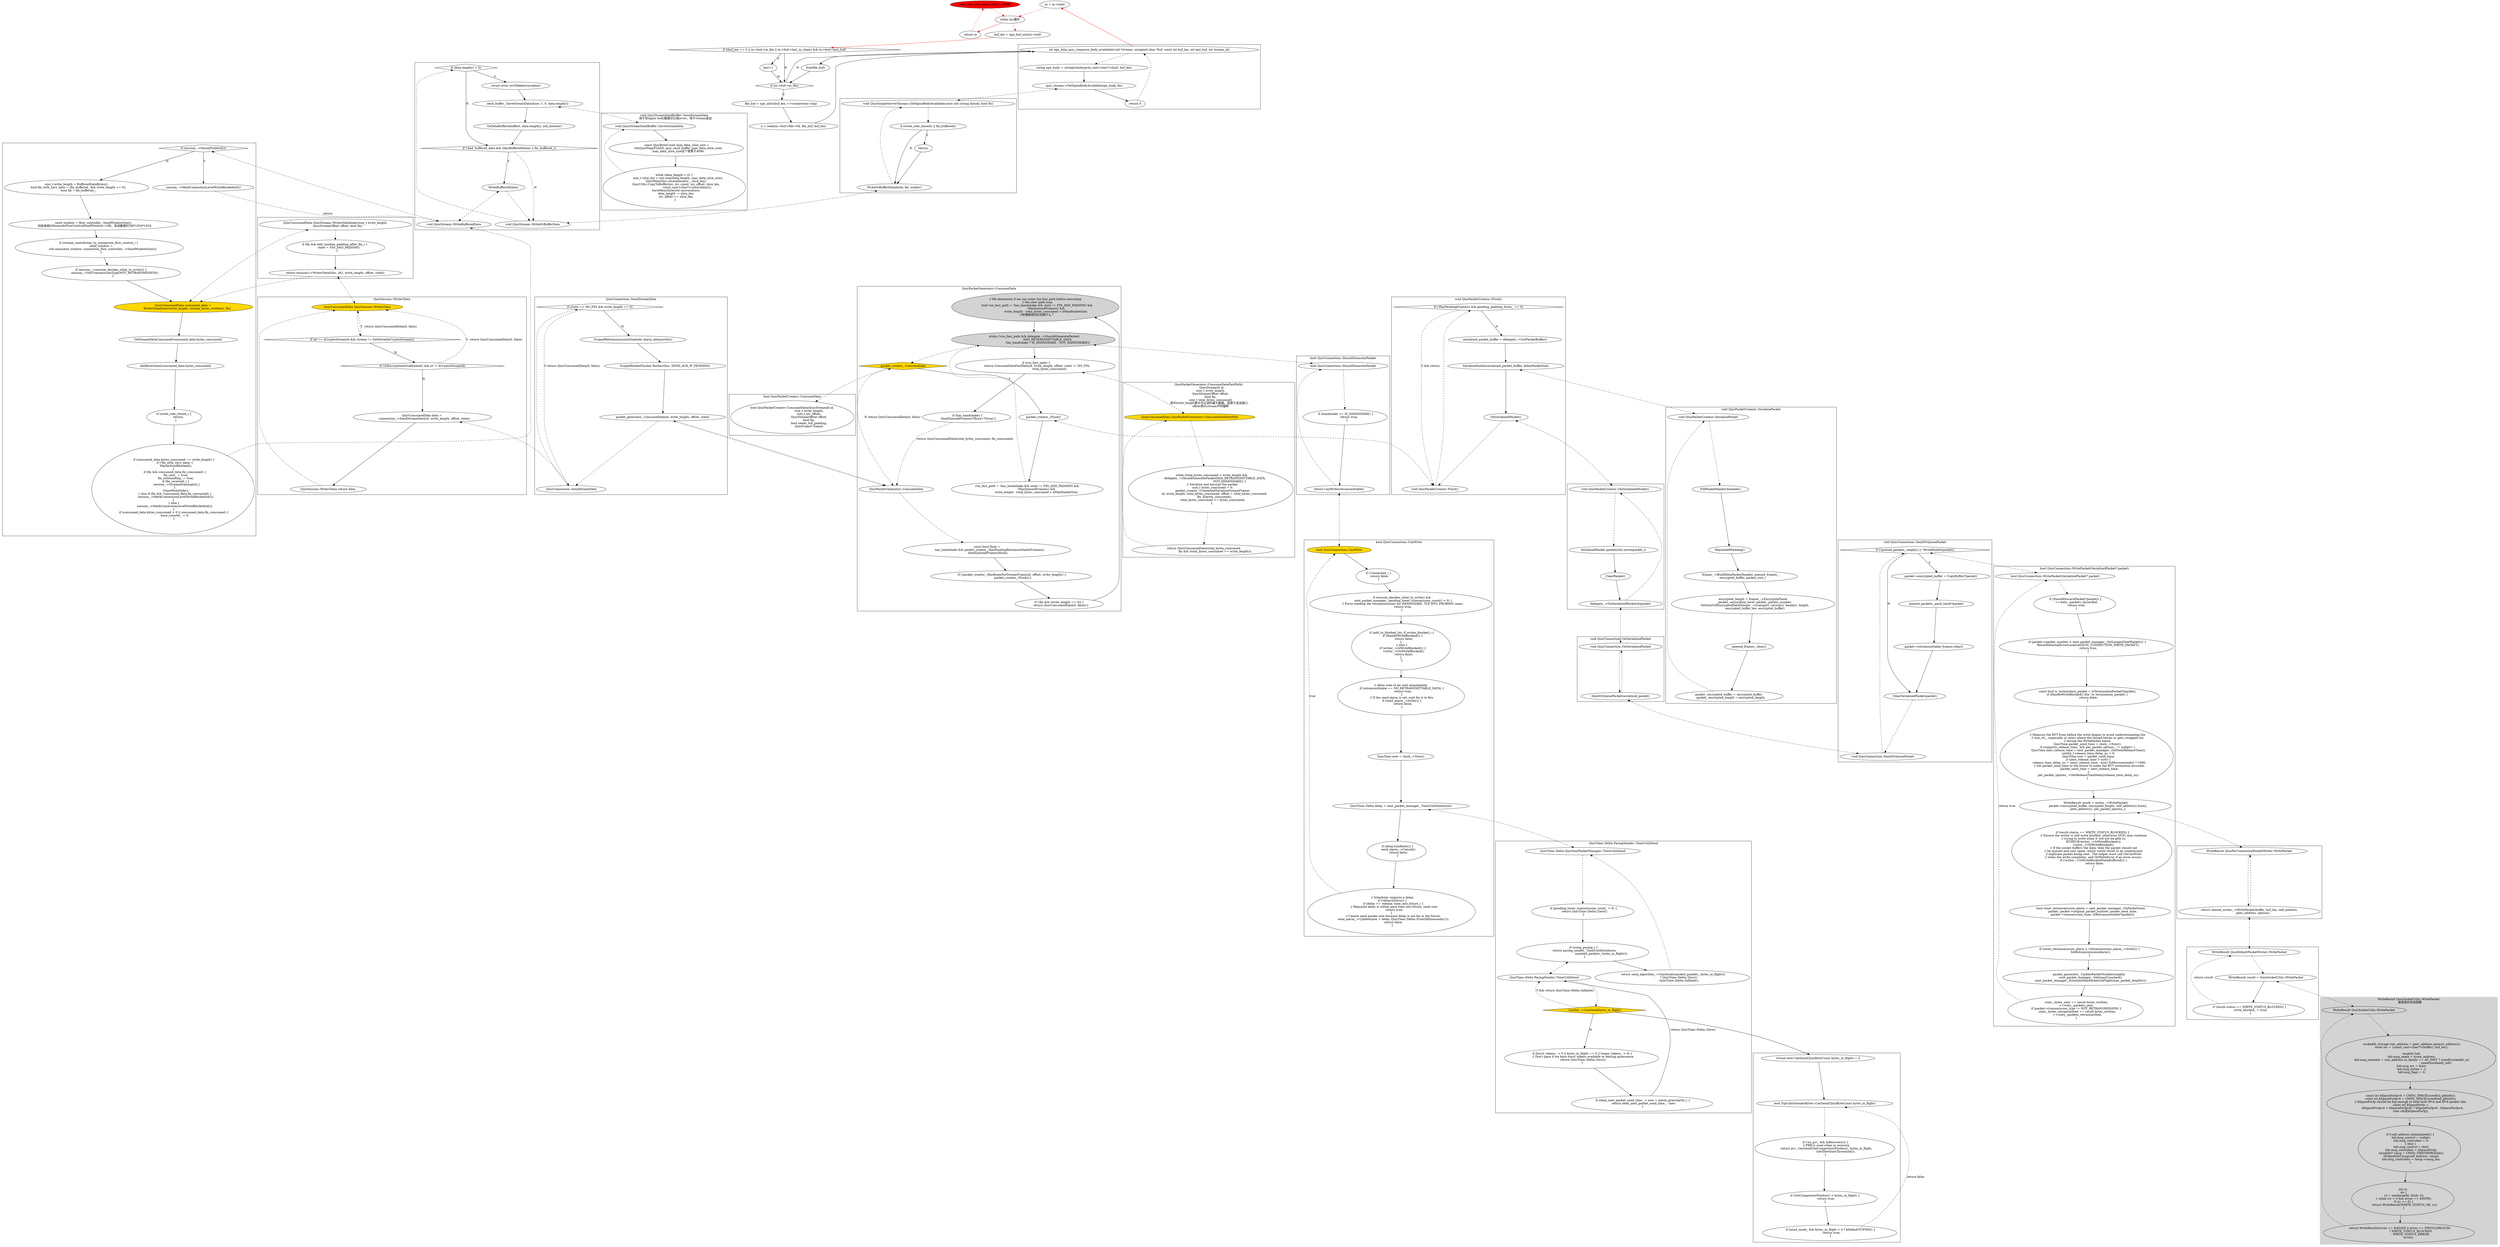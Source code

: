 digraph {
    "ngx_http_quic_send_chain入口函数"[fillcolor=red, style=filled];
    "if ((buf_len == 0 || in->buf->in_file || in->buf->last_in_chain) && in->buf->last_buf)"[shape=diamond];
    "if (in->buf->in_file)"[shape=diamond];

    "ngx_http_quic_send_chain入口函数"->"while (in)循环"[style=dashed, color=red];
    "while (in)循环" -> "buf_len = ngx_buf_size(in->buf)"[color=red, style=dashed];
    "buf_len = ngx_buf_size(in->buf)"->"if ((buf_len == 0 || in->buf->in_file || in->buf->last_in_chain) && in->buf->last_buf)"[color=red];
    "if ((buf_len == 0 || in->buf->in_file || in->buf->last_in_chain) && in->buf->last_buf)"->"last=1"[label=Y];
    "if ((buf_len == 0 || in->buf->in_file || in->buf->last_in_chain) && in->buf->last_buf)"->"if (in->buf->in_file)"[label=N];
    "last=1"->"if (in->buf->in_file)"[label=N];
    "if (in->buf->in_file)"->"file_buf = ngx_alloc(buf_len, r->connection->log)"[label=Y];
    "file_buf = ngx_alloc(buf_len, r->connection->log)"->"n = read(in->buf->file->fd, file_buf, buf_len)";
    "n = read(in->buf->file->fd, file_buf, buf_len)"->"int ngx_http_quic_response_body_available(void *stream, unsigned char *buf, const int buf_len, int last_buf, int stream_id)";
    "int ngx_http_quic_response_body_available(void *stream, unsigned char *buf, const int buf_len, int last_buf, int stream_id)"->"free(file_buf)";
    "free(file_buf)"->"if (in->buf->in_file)";
    "if (in->buf->in_file)"->"int ngx_http_quic_response_body_available(void *stream, unsigned char *buf, const int buf_len, int last_buf, int stream_id)"[label=N];
    "int ngx_http_quic_response_body_available(void *stream, unsigned char *buf, const int buf_len, int last_buf, int stream_id)"->"in = in->next"[color=red];
    "in = in->next"->"while (in)循环"[color=red, style=dashed];
    "while (in)循环"->"return in"[color=red];
    "return in"->"ngx_http_quic_send_chain入口函数"[color=red, style=dashed];


subgraph cluster_ngx_http_quic_response_body_available {
    "int ngx_http_quic_response_body_available(void *stream, unsigned char *buf, const int buf_len, int last_buf, int stream_id)"->"string ngx_body = string(reinterpret_cast<char*>(buf), buf_len)"[style=dashed];
    "string ngx_body = string(reinterpret_cast<char*>(buf), buf_len)"->"quic_stream->OnNginxBodyAvailable(ngx_body, fin)";
    "quic_stream->OnNginxBodyAvailable(ngx_body, fin)"->"return 0";
    "return 0"->"int ngx_http_quic_response_body_available(void *stream, unsigned char *buf, const int buf_len, int last_buf, int stream_id)"[style=dashed];
}

subgraph cluster_stream_OnNginxBodyAvailable {
    "quic_stream->OnNginxBodyAvailable(ngx_body, fin)"->"void QuicSimpleServerStream::OnNginxBodyAvailable(const std::string &body, bool fin)"[dir=both, style=dashed];
    "void QuicSimpleServerStream::OnNginxBodyAvailable(const std::string &body, bool fin)"->"if (write_side_closed() || fin_buffered()"[style=dashed];
    "if (write_side_closed() || fin_buffered()"->"return;"[label=Y];
    "if (write_side_closed() || fin_buffered()"->"WriteOrBufferData(body, fin, nullptr)"[label=N];
    "return;"->"WriteOrBufferData(body, fin, nullptr)";
    "WriteOrBufferData(body, fin, nullptr)"->"void QuicSimpleServerStream::OnNginxBodyAvailable(const std::string &body, bool fin)"[style=dashed];
}

subgraph cluster_QuicStream_WriteOrBufferData {
    "if (data.length() > 0)"[shape=diamond];
    "if (!had_buffered_data && (HasBufferedData() || fin_buffered_))"[shape=diamond];

    "WriteOrBufferData(body, fin, nullptr)"->"void QuicStream::WriteOrBufferData"[dir=both, style=dashed];
    "void QuicStream::WriteOrBufferData"->"if (data.length() > 0)"[style=dashed];
    "if (data.length() > 0)"->"struct iovec iov(MakeIovec(data))"[label=Y];
    "struct iovec iov(MakeIovec(data))"->"send_buffer_.SaveStreamData(&iov, 1, 0, data.length())";
    "send_buffer_.SaveStreamData(&iov, 1, 0, data.length())"->"OnDataBuffered(offset, data.length(), ack_listener)";
    "OnDataBuffered(offset, data.length(), ack_listener)"->"if (!had_buffered_data && (HasBufferedData() || fin_buffered_))";

    "if (data.length() > 0)"->"if (!had_buffered_data && (HasBufferedData() || fin_buffered_))"[label=N];

    "if (!had_buffered_data && (HasBufferedData() || fin_buffered_))"->"WriteBufferedData()"[label=Y];
    "if (!had_buffered_data && (HasBufferedData() || fin_buffered_))"->"void QuicStream::WriteOrBufferData"[label=N, style=dashed];
    "WriteBufferedData()"->"void QuicStream::WriteOrBufferData"[style=dashed];

    "WriteBufferedData()"->"void QuicStream::WriteBufferedData"[style=dashed, dir=both];
}

subgraph cluster_QuicStreamSendBuffer_SaveStreamData {
    label="void QuicStreamSendBuffer::SaveStreamData
    用于将nginx body数据切分成iovec，用于stream发送"


    "send_buffer_.SaveStreamData(&iov, 1, 0, data.length())"->
    "void QuicStreamSendBuffer::SaveStreamData"[dir=both, style=dashed];
    "void QuicStreamSendBuffer::SaveStreamData"->
    " const QuicByteCount max_data_slice_size =
    GetQuicFlag(FLAGS_quic_send_buffer_max_data_slice_size)
    max_data_slice_size这个值等于4096";
    " const QuicByteCount max_data_slice_size =
    GetQuicFlag(FLAGS_quic_send_buffer_max_data_slice_size)
    max_data_slice_size这个值等于4096"->
    "while (data_length > 0) {
        size_t slice_len = std::min(data_length, max_data_slice_size);
    QuicMemSlice slice(allocator_, slice_len);
    QuicUtils::CopyToBuffer(iov, iov_count, iov_offset, slice_len,
                            const_cast<char*>(slice.data()));
    SaveMemSlice(std::move(slice));
    data_length -= slice_len;
    iov_offset += slice_len;
  }"
    "while (data_length > 0) {
        size_t slice_len = std::min(data_length, max_data_slice_size);
    QuicMemSlice slice(allocator_, slice_len);
    QuicUtils::CopyToBuffer(iov, iov_count, iov_offset, slice_len,
                            const_cast<char*>(slice.data()));
    SaveMemSlice(std::move(slice));
    data_length -= slice_len;
    iov_offset += slice_len;
  }"->"void QuicStreamSendBuffer::SaveStreamData"[style=dashed];
}

subgraph cluster_QuicStream_WriteBufferedData {

    "if (session_->ShouldYield(id()))"[shape=diamond];
    "QuicConsumedData consumed_data = 
        WritevDataInner(write_length, stream_bytes_written(), fin)"[style=filled, fillcolor=gold];

    "void QuicStream::WriteBufferedData"->"if (session_->ShouldYield(id()))"[style=dashed];
    "if (session_->ShouldYield(id()))"->"session_->MarkConnectionLevelWriteBlocked(id())"[label=Y];
    "session_->MarkConnectionLevelWriteBlocked(id())"->"void QuicStream::WriteBufferedData"[style=dashed, label="return"];

    "if (session_->ShouldYield(id()))"->
    "size_t write_length = BufferedDataBytes();
    bool fin_with_zero_data = (fin_buffered_ && write_length == 0);
    bool fin = fin_buffered_;"[label=N];
    "size_t write_length = BufferedDataBytes();
    bool fin_with_zero_data = (fin_buffered_ && write_length == 0);
    bool fin = fin_buffered_;"->
    "send_window = flow_controller_.SendWindowSize();
    初始值是kMinimumFlowControlSendWindow=16K，发送数据时为6*1024*1024";
    "send_window = flow_controller_.SendWindowSize();
    初始值是kMinimumFlowControlSendWindow=16K，发送数据时为6*1024*1024"->
    "if (stream_contributes_to_connection_flow_control_) { 
    send_window =
        std::min(send_window, connection_flow_controller_->SendWindowSize());
    }";
    "if (stream_contributes_to_connection_flow_control_) { 
    send_window =
        std::min(send_window, connection_flow_controller_->SendWindowSize());
    }"->
    "if (session_->session_decides_what_to_write()) {
        session_->SetTransmissionType(NOT_RETRANSMISSION);
    }";
    "if (session_->session_decides_what_to_write()) {
        session_->SetTransmissionType(NOT_RETRANSMISSION);
    }"->
    "QuicConsumedData consumed_data = 
        WritevDataInner(write_length, stream_bytes_written(), fin)";
    "QuicConsumedData consumed_data = 
        WritevDataInner(write_length, stream_bytes_written(), fin)"->
    "OnStreamDataConsumed(consumed_data.bytes_consumed)";
    "OnStreamDataConsumed(consumed_data.bytes_consumed)"->
    "AddBytesSent(consumed_data.bytes_consumed)";
    "AddBytesSent(consumed_data.bytes_consumed)"->
    "if (write_side_closed_) {
         return;
    }";
    "if (write_side_closed_) {
         return;
    }"->
    "  if (consumed_data.bytes_consumed == write_length) {
    if (!fin_with_zero_data) {
      MaybeSendBlocked();
    }   
    if (fin && consumed_data.fin_consumed) {
      fin_sent_ = true;
      fin_outstanding_ = true;
      if (fin_received_) {
        session_->StreamDraining(id_);
      }   
      CloseWriteSide();
    } else if (fin && !consumed_data.fin_consumed) {
      session_->MarkConnectionLevelWriteBlocked(id());
    }   
  } else {
    session_->MarkConnectionLevelWriteBlocked(id());
  }
  if (consumed_data.bytes_consumed > 0 || consumed_data.fin_consumed) {
    busy_counter_ = 0;
  }";
    "  if (consumed_data.bytes_consumed == write_length) {
    if (!fin_with_zero_data) {
      MaybeSendBlocked();
    }   
    if (fin && consumed_data.fin_consumed) {
      fin_sent_ = true;
      fin_outstanding_ = true;
      if (fin_received_) {
        session_->StreamDraining(id_);
      }   
      CloseWriteSide();
    } else if (fin && !consumed_data.fin_consumed) {
      session_->MarkConnectionLevelWriteBlocked(id());
    }   
  } else {
    session_->MarkConnectionLevelWriteBlocked(id());
  }
  if (consumed_data.bytes_consumed > 0 || consumed_data.fin_consumed) {
    busy_counter_ = 0;
  }"->
   "void QuicStream::WriteBufferedData"[style=dashed];
}

subgraph cluster_QuicStream_WritevDataInner {

    "QuicConsumedData consumed_data = 
        WritevDataInner(write_length, stream_bytes_written(), fin)"->
    "QuicConsumedData QuicStream::WritevDataInner(size_t write_length,
     QuicStreamOffset offset, bool fin)"[dir=both, style=dashed];

    "QuicConsumedData QuicStream::WritevDataInner(size_t write_length,
     QuicStreamOffset offset, bool fin)"->
    "if (fin && add_random_padding_after_fin_) { 
        state = FIN_AND_PADDING;
    }"[style=dashed];

    "if (fin && add_random_padding_after_fin_) { 
        state = FIN_AND_PADDING;
    }"->
    "return session()->WritevData(this, id(), write_length, offset, state);";

    "return session()->WritevData(this, id(), write_length, offset, state);"->
    "QuicConsumedData consumed_data = 
        WritevDataInner(write_length, stream_bytes_written(), fin)"[style=dashed];
    
}


    subgraph cluster_QuicSession_WritevData {
    label = "QuicSession::WritevData";
    "QuicConsumedData QuicSession::WritevData"[style=filled, fillcolor=gold];
    
    "if (!IsEncryptionEstablished() && id != kCryptoStreamId)"[shape=diamond];
    "if (id == kCryptoStreamId && stream != GetMutableCryptoStream())"[shape=diamond];

    "return session()->WritevData(this, id(), write_length, offset, state);"->
    "QuicConsumedData QuicSession::WritevData"[dir=both, style=dashed];
    "QuicConsumedData QuicSession::WritevData"->"if (id == kCryptoStreamId && stream != GetMutableCryptoStream())"[style=dashed];
    "if (id == kCryptoStreamId && stream != GetMutableCryptoStream())"->
    "QuicConsumedData QuicSession::WritevData"[label="Y  return QuicConsumedData(0, false)",style=dashed];
    "if (id == kCryptoStreamId && stream != GetMutableCryptoStream())"->
    "if (!IsEncryptionEstablished() && id != kCryptoStreamId)"[label=N];
    "if (!IsEncryptionEstablished() && id != kCryptoStreamId)"->
    "QuicConsumedData QuicSession::WritevData"[label="Y  return QuicConsumedData(0, false)",style=dashed];
    "if (!IsEncryptionEstablished() && id != kCryptoStreamId)"->
    "QuicConsumedData data = 
    connection_->SendStreamData(id, write_length, offset, state)"[label=N];
    "QuicConsumedData data = 
    connection_->SendStreamData(id, write_length, offset, state)"->
    "QuicSession::WritevData return data;";
    "QuicSession::WritevData return data;"->"QuicConsumedData QuicSession::WritevData"[style=dashed];
    }   

    subgraph cluster_QuicConnection_SendStreamData{
    label="QuicConnection::SendStreamData";
    "if (state == NO_FIN && write_length == 0)"[shape=diamond];

    "QuicConsumedData data = 
    connection_->SendStreamData(id, write_length, offset, state)"->
    "QuicConnection::SendStreamData"[dir=both, style=dashed];
    "QuicConnection::SendStreamData"->"if (state == NO_FIN && write_length == 0)"[style=dashed];
    "if (state == NO_FIN && write_length == 0)"->"QuicConnection::SendStreamData"[label="Y return QuicConsumedData(0, false);", style=dashed];
    "if (state == NO_FIN && write_length == 0)"->"ScopedRetransmissionScheduler alarm_delayer(this)"[label=N];
    "ScopedRetransmissionScheduler alarm_delayer(this)"->"ScopedPacketFlusher flusher(this, SEND_ACK_IF_PENDING)";
    "ScopedPacketFlusher flusher(this, SEND_ACK_IF_PENDING)"->"packet_generator_.ConsumeData(id, write_length, offset, state)";
    "packet_generator_.ConsumeData(id, write_length, offset, state)"->"QuicConnection::SendStreamData"[style=dashed];
    }   

    subgraph cluster_QuicPacketGenerator_ConsumeData {
    label = "QuicPacketGenerator::ConsumeData";
    "// We determine if we can enter the fast path before executing
     // the slow path loop.
    bool run_fast_path = !has_handshake && state != FIN_AND_PADDING &&
                       !HasQueuedFrames() &&
                       write_length - total_bytes_consumed > kMaxPacketSize;
    //快慢路径的区别是什么？"[fillcolore=gold, style=filled];
    "  while (!run_fast_path && delegate_->ShouldGeneratePacket(
                               HAS_RETRANSMITTABLE_DATA,
                               has_handshake ? IS_HANDSHAKE : NOT_HANDSHAKE))"[fillcolore=gold, style=filled];
    "packet_creator_.ConsumeData"[shape=diamond, style=filled, fillcolor=gold];

    "packet_generator_.ConsumeData(id, write_length, offset, state)"->"QuicPacketGenerator::ConsumeData"[dir=both, style=dashed];
    "packet_generator_.ConsumeData(id, write_length, offset, state)"->"QuicPacketGenerator::ConsumeData"->
    "const bool flush =
      has_handshake && packet_creator_.HasPendingRetransmittableFrames();
  SendQueuedFrames(flush);"[style=dashed];
    "const bool flush =
      has_handshake && packet_creator_.HasPendingRetransmittableFrames();
  SendQueuedFrames(flush);"->
    "  if (!packet_creator_.HasRoomForStreamFrame(id, offset, write_length)) {
    packet_creator_.Flush();}";
    "  if (!packet_creator_.HasRoomForStreamFrame(id, offset, write_length)) {
    packet_creator_.Flush();}"->
    "if (!fin && (write_length == 0)) {
    return QuicConsumedData(0, false);}";
    "if (!fin && (write_length == 0)) {
    return QuicConsumedData(0, false);}"->
    "// We determine if we can enter the fast path before executing
     // the slow path loop.
    bool run_fast_path = !has_handshake && state != FIN_AND_PADDING &&
                       !HasQueuedFrames() &&
                       write_length - total_bytes_consumed > kMaxPacketSize;
    //快慢路径的区别是什么？";
    "// We determine if we can enter the fast path before executing
     // the slow path loop.
    bool run_fast_path = !has_handshake && state != FIN_AND_PADDING &&
                       !HasQueuedFrames() &&
                       write_length - total_bytes_consumed > kMaxPacketSize;
    //快慢路径的区别是什么？"->
    "  while (!run_fast_path && delegate_->ShouldGeneratePacket(
                               HAS_RETRANSMITTABLE_DATA,
                               has_handshake ? IS_HANDSHAKE : NOT_HANDSHAKE))";
    "  while (!run_fast_path && delegate_->ShouldGeneratePacket(
                               HAS_RETRANSMITTABLE_DATA,
                               has_handshake ? IS_HANDSHAKE : NOT_HANDSHAKE))"->
    "packet_creator_.ConsumeData"[style=dashed];
    "packet_creator_.ConsumeData"->"QuicPacketGenerator::ConsumeData"[label="N return QuicConsumedData(0, false)", style=dashed];
    "packet_creator_.ConsumeData"->"packet_creator_.Flush()"[label=Y];
    "packet_creator_.Flush()"->
    "run_fast_path = !has_handshake && state != FIN_AND_PADDING &&
                    !HasQueuedFrames() &&
                    write_length - total_bytes_consumed > kMaxPacketSize;"
    "run_fast_path = !has_handshake && state != FIN_AND_PADDING &&
                    !HasQueuedFrames() &&
                    write_length - total_bytes_consumed > kMaxPacketSize;"->
    "  while (!run_fast_path && delegate_->ShouldGeneratePacket(
                               HAS_RETRANSMITTABLE_DATA,
                               has_handshake ? IS_HANDSHAKE : NOT_HANDSHAKE))"[style=dashed];
    "  while (!run_fast_path && delegate_->ShouldGeneratePacket(
                               HAS_RETRANSMITTABLE_DATA,
                               has_handshake ? IS_HANDSHAKE : NOT_HANDSHAKE))"->
    "  if (run_fast_path) {
    return ConsumeDataFastPath(id, write_length, offset, state != NO_FIN,
                               total_bytes_consumed);"
    "  if (run_fast_path) {
    return ConsumeDataFastPath(id, write_length, offset, state != NO_FIN,
                               total_bytes_consumed);"->
    "  if (has_handshake) {
    SendQueuedFrames(/*flush=*/true);}";
    "  if (has_handshake) {
    SendQueuedFrames(/*flush=*/true);}"->"QuicPacketGenerator::ConsumeData"[style=dashed, label="return QuicConsumedData(total_bytes_consumed, fin_consumed);"];

}
subgraph cluster_{
    label="QuicPacketGenerator::ConsumeDataFastPath(
        QuicStreamId id, 
    size_t write_length,
    QuicStreamOffset offset,
    bool fin,
    size_t total_bytes_consumed)
    其中write_length表示可以送的最大数据，受限于发送窗口. 
    offset表示stream中的偏移
    ";

    "QuicConsumedData QuicPacketGenerator::ConsumeDataFastPath"[style=filled, fillcolor=gold];

    "  if (run_fast_path) {
    return ConsumeDataFastPath(id, write_length, offset, state != NO_FIN,
                               total_bytes_consumed);"->
    "QuicConsumedData QuicPacketGenerator::ConsumeDataFastPath"[dir=both, style=dashed];
    "QuicConsumedData QuicPacketGenerator::ConsumeDataFastPath"->
    "  while (total_bytes_consumed < write_length &&
         delegate_->ShouldGeneratePacket(HAS_RETRANSMITTABLE_DATA,
                                         NOT_HANDSHAKE)) {
    // Serialize and encrypt the packet.
    size_t bytes_consumed = 0;
    packet_creator_.CreateAndSerializeStreamFrame(
        id, write_length, total_bytes_consumed, offset + total_bytes_consumed,
        fin, &bytes_consumed);
    total_bytes_consumed += bytes_consumed;
  }"[style=dashed];
    "  while (total_bytes_consumed < write_length &&
         delegate_->ShouldGeneratePacket(HAS_RETRANSMITTABLE_DATA,
                                         NOT_HANDSHAKE)) {
    // Serialize and encrypt the packet.
    size_t bytes_consumed = 0;
    packet_creator_.CreateAndSerializeStreamFrame(
        id, write_length, total_bytes_consumed, offset + total_bytes_consumed,
        fin, &bytes_consumed);
    total_bytes_consumed += bytes_consumed;
  }"->
    "  return QuicConsumedData(total_bytes_consumed,
                          fin && (total_bytes_consumed == write_length));"[style=dashed];
    "  return QuicConsumedData(total_bytes_consumed,
                          fin && (total_bytes_consumed == write_length));"->
    "QuicConsumedData QuicPacketGenerator::ConsumeDataFastPath"[style=dashed];
}

subgraph cluster_QuicConnection_ShouldGeneratePacket{
    label="bool QuicConnection::ShouldGeneratePacket";

    "  while (!run_fast_path && delegate_->ShouldGeneratePacket(
                               HAS_RETRANSMITTABLE_DATA,
                               has_handshake ? IS_HANDSHAKE : NOT_HANDSHAKE))"
    ->"bool QuicConnection::ShouldGeneratePacket"[dir=both, style=dashed];
    "bool QuicConnection::ShouldGeneratePacket"->
    " if (handshake == IS_HANDSHAKE) {
        return true;
    }"[style=dashed];
    " if (handshake == IS_HANDSHAKE) {
        return true;
    }"->
    "return CanWrite(retransmittable);";
    "return CanWrite(retransmittable);"->"bool QuicConnection::ShouldGeneratePacket"[style=dashed];
}
subgraph cluster_QuicConnection_CanWrite{
    label="bool QuicConnection::CanWrite";
    "bool QuicConnection::CanWrite"[style=filled, fillcolor=gold];

    "return CanWrite(retransmittable);"->"bool QuicConnection::CanWrite"[style=dashed, dir=both];
    "bool QuicConnection::CanWrite"->
    "  if (!connected_) {
    return false;
  }";
    "  if (!connected_) {
    return false;
  }"->
    "  if (session_decides_what_to_write() &&
      sent_packet_manager_.pending_timer_transmission_count() > 0) { 
    // Force sending the retransmissions for HANDSHAKE, TLP, RTO, PROBING cases.
    return true;
  }";
    "  if (session_decides_what_to_write() &&
      sent_packet_manager_.pending_timer_transmission_count() > 0) { 
    // Force sending the retransmissions for HANDSHAKE, TLP, RTO, PROBING cases.
    return true;
  }"->
    "  if (add_to_blocked_list_if_writer_blocked_) {
    if (HandleWriteBlocked()) {
      return false;
    }    
  } else {
    if (writer_->IsWriteBlocked()) {
      visitor_->OnWriteBlocked();
      return false;
    }    
  }";
    "  if (add_to_blocked_list_if_writer_blocked_) {
    if (HandleWriteBlocked()) {
      return false;
    }    
  } else {
    if (writer_->IsWriteBlocked()) {
      visitor_->OnWriteBlocked();
      return false;
    }    
  }"->
    "// Allow acks to be sent immediately.
  if (retransmittable == NO_RETRANSMITTABLE_DATA) {
    return true;
  }
  // If the send alarm is set, wait for it to fire.
  if (send_alarm_->IsSet()) {
    return false;
  }";
    "// Allow acks to be sent immediately.
  if (retransmittable == NO_RETRANSMITTABLE_DATA) {
    return true;
  }
  // If the send alarm is set, wait for it to fire.
  if (send_alarm_->IsSet()) {
    return false;
  }"->
    "QuicTime now = clock_->Now();";
    "QuicTime now = clock_->Now();"->
    "QuicTime::Delta delay = sent_packet_manager_.TimeUntilSend(now)";
    "QuicTime::Delta delay = sent_packet_manager_.TimeUntilSend(now)"->
    "  if (delay.IsInfinite()) {
    send_alarm_->Cancel();
    return false;
  }";
    "  if (delay.IsInfinite()) {
    send_alarm_->Cancel();
    return false;
  }"->
    "  // Scheduler requires a delay.
  if (!delay.IsZero()) {
    if (delay <= release_time_into_future_) {
      // Required delay is within pace time into future, send now.
      return true;
    }    
    // Cannot send packet now because delay is too far in the future.
    send_alarm_->Update(now + delay, QuicTime::Delta::FromMilliseconds(1));
    return false;
  }";
    "  // Scheduler requires a delay.
  if (!delay.IsZero()) {
    if (delay <= release_time_into_future_) {
      // Required delay is within pace time into future, send now.
      return true;
    }    
    // Cannot send packet now because delay is too far in the future.
    send_alarm_->Update(now + delay, QuicTime::Delta::FromMilliseconds(1));
    return false;
  }"->"bool QuicConnection::CanWrite"[label=true, style=dashed];

}
    subgraph cluster_QuicSentPacketManager_TimeUntilSend{
    label="QuicTime::Delta QuicSentPacketManager::TimeUntilSend";
    "QuicTime::Delta delay = sent_packet_manager_.TimeUntilSend(now)"->"QuicTime::Delta QuicSentPacketManager::TimeUntilSend"[dir=both, style=dashed];
    "QuicTime::Delta QuicSentPacketManager::TimeUntilSend"->
    "  if (pending_timer_transmission_count_ > 0) {
    return QuicTime::Delta::Zero();
  }"[style=dashed];
    "  if (pending_timer_transmission_count_ > 0) {
    return QuicTime::Delta::Zero();
  }"->
    "  if (using_pacing_) {
    return pacing_sender_.TimeUntilSend(now,
                                        unacked_packets_.bytes_in_flight());
    }";
    "  if (using_pacing_) {
    return pacing_sender_.TimeUntilSend(now,
                                        unacked_packets_.bytes_in_flight());
    }"->
    "  return send_algorithm_->CanSend(unacked_packets_.bytes_in_flight())
             ? QuicTime::Delta::Zero()
             : QuicTime::Delta::Infinite();";
    "  return send_algorithm_->CanSend(unacked_packets_.bytes_in_flight())
             ? QuicTime::Delta::Zero()
             : QuicTime::Delta::Infinite();"->"QuicTime::Delta QuicSentPacketManager::TimeUntilSend"[style=dashed];
}

subgraph cluster_QuicSentPacketManager_TimeUntilSend{
    label="QuicTime::Delta PacingSender::TimeUntilSend";
    "!sender_->CanSend(bytes_in_flight)"[shape=diamond, style=filled, fillcolor=gold];
    
    "  if (using_pacing_) {
    return pacing_sender_.TimeUntilSend(now,
                                        unacked_packets_.bytes_in_flight());
    }"->
    "QuicTime::Delta PacingSender::TimeUntilSend"[style=dashed, dir=both];
    "QuicTime::Delta PacingSender::TimeUntilSend"->
    "!sender_->CanSend(bytes_in_flight)"[style=dashed];
    "!sender_->CanSend(bytes_in_flight)"->"QuicTime::Delta PacingSender::TimeUntilSend"[label="Y && return QuicTime::Delta::Infinite()", style=dashed];
    "!sender_->CanSend(bytes_in_flight)"->
    "  if (burst_tokens_ > 0 || bytes_in_flight == 0 || lumpy_tokens_ > 0) {
    // Don't pace if we have burst tokens available or leaving quiescence.
    return QuicTime::Delta::Zero();
  }"[label=N];
    "  if (burst_tokens_ > 0 || bytes_in_flight == 0 || lumpy_tokens_ > 0) {
    // Don't pace if we have burst tokens available or leaving quiescence.
    return QuicTime::Delta::Zero();
  }"->
    "  if (ideal_next_packet_send_time_ > now + alarm_granularity_) {
    return ideal_next_packet_send_time_ - now;
  }";
    "  if (ideal_next_packet_send_time_ > now + alarm_granularity_) {
    return ideal_next_packet_send_time_ - now;
  }"->"QuicTime::Delta PacingSender::TimeUntilSend"[label=" return QuicTime::Delta::Zero()"];

}

subgraph cluster_TcpCubicSenderBytes_CanSend{

   "!sender_->CanSend(bytes_in_flight)"->
    "virtual bool CanSend(QuicByteCount bytes_in_flight) = 0";
    "virtual bool CanSend(QuicByteCount bytes_in_flight) = 0"->
    "bool TcpCubicSenderBytes::CanSend(QuicByteCount bytes_in_flight)";
    "bool TcpCubicSenderBytes::CanSend(QuicByteCount bytes_in_flight)"->
    "  if (!no_prr_ && InRecovery()) {
    // PRR is used when in recovery.
    return prr_.CanSend(GetCongestionWindow(), bytes_in_flight,
                        GetSlowStartThreshold());
  }"[style=dashed];
    "  if (!no_prr_ && InRecovery()) {
    // PRR is used when in recovery.
    return prr_.CanSend(GetCongestionWindow(), bytes_in_flight,
                        GetSlowStartThreshold());
  }"->
    "  if (GetCongestionWindow() > bytes_in_flight) {
    return true;
  }";
    "  if (GetCongestionWindow() > bytes_in_flight) {
    return true;
  }"->
    "  if (min4_mode_ && bytes_in_flight < 4 * kDefaultTCPMSS) {
    return true;
  }";
    "  if (min4_mode_ && bytes_in_flight < 4 * kDefaultTCPMSS) {
    return true;
  }"->"bool TcpCubicSenderBytes::CanSend(QuicByteCount bytes_in_flight)"[style=dashed, label="return false"];

}
    subgraph cluster_QuicPacketCreator_ConsumeData {
    label = "bool QuicPacketCreator::ConsumeData";

    "packet_creator_.ConsumeData"->
    "bool QuicPacketCreator::ConsumeData(QuicStreamId id,
                                    size_t write_length,
                                    size_t iov_offset,
                                    QuicStreamOffset offset,
                                    bool fin,
                                    bool needs_full_padding,
                                    QuicFrame* frame)"[dir=both, style=dashed];

    }

subgraph cluster_QuicPacketCreator_Flush{
    label="void QuicPacketCreator::Flush()";
    "if (!HasPendingFrames() && pending_padding_bytes_ == 0)"[shape=diamond];
    
    "packet_creator_.Flush()"->"void QuicPacketCreator::Flush()"[dir=both, style=dashed];
    "void QuicPacketCreator::Flush()"->"if (!HasPendingFrames() && pending_padding_bytes_ == 0)"[style=dashed];
    "if (!HasPendingFrames() && pending_padding_bytes_ == 0)"->"void QuicPacketCreator::Flush()"[label="Y && return", style=dashed]
    "if (!HasPendingFrames() && pending_padding_bytes_ == 0)"->"serialized_packet_buffer = delegate_->GetPacketBuffer()"[label=N];
    "serialized_packet_buffer = delegate_->GetPacketBuffer()"->"SerializePacket(serialized_packet_buffer, kMaxPacketSize)";
    "SerializePacket(serialized_packet_buffer, kMaxPacketSize)"->"OnSerializedPacket()";
    "OnSerializedPacket()"->"void QuicPacketCreator::Flush()"[style=dashed];
}
subgraph cluster_QuicPacketCreator_SerializePacket{
    label="void QuicPacketCreator::SerializePacket";

    "SerializePacket(serialized_packet_buffer, kMaxPacketSize)"->
    "void QuicPacketCreator::SerializePacket"[dir=both, style=dashed];
    "void QuicPacketCreator::SerializePacket"->"FillPacketHeader(&header)"[style=dashed];
    "FillPacketHeader(&header)"->"MaybeAddPadding()";
    "MaybeAddPadding()"->
    "framer_->BuildDataPacket(header, queued_frames_,
    encrypted_buffer, packet_size_)";
    "framer_->BuildDataPacket(header, queued_frames_,
    encrypted_buffer, packet_size_)"->
    "encrypted_length = framer_->EncryptInPlace(
    packet_.encryption_level, packet_.packet_number,
    GetStartOfEncryptedData(framer_->transport_version(), header), length,
    encrypted_buffer_len, encrypted_buffer)";
    "encrypted_length = framer_->EncryptInPlace(
    packet_.encryption_level, packet_.packet_number,
    GetStartOfEncryptedData(framer_->transport_version(), header), length,
    encrypted_buffer_len, encrypted_buffer)"->"queued_frames_.clear()";
    "queued_frames_.clear()"->
    "packet_.encrypted_buffer = encrypted_buffer;
    packet_.encrypted_length = encrypted_length;";
    "packet_.encrypted_buffer = encrypted_buffer;
    packet_.encrypted_length = encrypted_length;"->
    "void QuicPacketCreator::SerializePacket"[style=dashed];

}
subgraph cluster_QuicPacketCreator_OnSerializedPacket {
    "OnSerializedPacket()"->
    "void QuicPacketCreator::OnSerializedPacket()"[dir=both, style=dashed];
    
    "void QuicPacketCreator::OnSerializedPacket()"->"SerializedPacket packet(std::move(packet_))"[style=dashed];
    "SerializedPacket packet(std::move(packet_))"->"ClearPacket()";
    "ClearPacket()"->"delegate_->OnSerializedPacket(&packet)";
    "delegate_->OnSerializedPacket(&packet)"->"void QuicPacketCreator::OnSerializedPacket()"[style=dashed];
}

subgraph cluster_QuicConnection_OnSerializedPacket {
    label="void QuicConnection::OnSerializedPacket";
    "delegate_->OnSerializedPacket(&packet)"->"void QuicConnection::OnSerializedPacket"[style=dashed, dir=both];
    "void QuicConnection::OnSerializedPacket"->"SendOrQueuePacket(serialized_packet)"[style=dashed];
    "SendOrQueuePacket(serialized_packet)"->"void QuicConnection::OnSerializedPacket"[style=dashed];
}
subgraph cluster_QuicConnection_SendOrQueuePacket {
    label="void QuicConnection::SendOrQueuePacket";
    "if (!queued_packets_.empty() || !WritePacket(packet))"[shape=diamond];

    "SendOrQueuePacket(serialized_packet)"->"void QuicConnection::SendOrQueuePacket"[style=dashed, dir=both];
    "void QuicConnection::SendOrQueuePacket"->"if (!queued_packets_.empty() || !WritePacket(packet))"[style=dashed];
    "if (!queued_packets_.empty() || !WritePacket(packet))"->"packet->encrypted_buffer = CopyBuffer(*packet)"[label=Y];
    "packet->encrypted_buffer = CopyBuffer(*packet)"->"queued_packets_.push_back(*packet)";
    "queued_packets_.push_back(*packet)"->"packet->retransmittable_frames.clear()";
    "packet->retransmittable_frames.clear()"->"ClearSerializedPacket(packet)";
    "if (!queued_packets_.empty() || !WritePacket(packet))"->"ClearSerializedPacket(packet)"[label=N];
    "ClearSerializedPacket(packet)"->"void QuicConnection::SendOrQueuePacket"[style=dashed];
}

subgraph cluster_QuicConnection_WritePacket{
    label="bool QuicConnection::WritePacket(SerializedPacket* packet)";
    
    "if (!queued_packets_.empty() || !WritePacket(packet))"->
    "bool QuicConnection::WritePacket(SerializedPacket* packet)"[dir=both, style=dashed];
    "bool QuicConnection::WritePacket(SerializedPacket* packet)"->
    "  if (ShouldDiscardPacket(*packet)) {
    ++stats_.packets_discarded;
    return true;
    }"[style=dashed];
    "  if (ShouldDiscardPacket(*packet)) {
    ++stats_.packets_discarded;
    return true;
    }"->
    "  if (packet->packet_number < sent_packet_manager_.GetLargestSentPacket()) {
    RecordInternalErrorLocation(QUIC_CONNECTION_WRITE_PACKET);
    return true;
    }";
    "  if (packet->packet_number < sent_packet_manager_.GetLargestSentPacket()) {
    RecordInternalErrorLocation(QUIC_CONNECTION_WRITE_PACKET);
    return true;
    }"->
    "  const bool is_termination_packet = IsTerminationPacket(*packet);
  if (HandleWriteBlocked() && !is_termination_packet) {
    return false;
  }";
    "  const bool is_termination_packet = IsTerminationPacket(*packet);
  if (HandleWriteBlocked() && !is_termination_packet) {
    return false;
  }"->
    "  // Measure the RTT from before the write begins to avoid underestimating the
  // min_rtt_, especially in cases where the thread blocks or gets swapped out
  // during the WritePacket below.
  QuicTime packet_send_time = clock_->Now();
  if (supports_release_time_ && per_packet_options_ != nullptr) {
    QuicTime next_release_time = sent_packet_manager_.GetNextReleaseTime();
    uint64_t release_time_delay_ns = 0;
    QuicTime now = packet_send_time;
    if (next_release_time > now) {
      release_time_delay_ns = (next_release_time - now).ToMicroseconds() * 1000;
      // Set packet_send_time to the future to make the RTT estimation accurate.
      packet_send_time = next_release_time;
    }
    per_packet_options_->SetReleaseTimeDelay(release_time_delay_ns);
  }";
    "  // Measure the RTT from before the write begins to avoid underestimating the
  // min_rtt_, especially in cases where the thread blocks or gets swapped out
  // during the WritePacket below.
  QuicTime packet_send_time = clock_->Now();
  if (supports_release_time_ && per_packet_options_ != nullptr) {
    QuicTime next_release_time = sent_packet_manager_.GetNextReleaseTime();
    uint64_t release_time_delay_ns = 0;
    QuicTime now = packet_send_time;
    if (next_release_time > now) {
      release_time_delay_ns = (next_release_time - now).ToMicroseconds() * 1000;
      // Set packet_send_time to the future to make the RTT estimation accurate.
      packet_send_time = next_release_time;
    }
    per_packet_options_->SetReleaseTimeDelay(release_time_delay_ns);
  }"->
    " WriteResult result = writer_->WritePacket(
      packet->encrypted_buffer, encrypted_length, self_address().host(),
      peer_address(), per_packet_options_);";
    " WriteResult result = writer_->WritePacket(
      packet->encrypted_buffer, encrypted_length, self_address().host(),
      peer_address(), per_packet_options_);"->
    "  if (result.status == WRITE_STATUS_BLOCKED) {
    // Ensure the writer is still write blocked, otherwise QUIC may continue
    // trying to write when it will not be able to.
    DCHECK(writer_->IsWriteBlocked());
    visitor_->OnWriteBlocked();
    // If the socket buffers the data, then the packet should not
    // be queued and sent again, which would result in an unnecessary
    // duplicate packet being sent.  The helper must call OnCanWrite
    // when the write completes, and OnWriteError if an error occurs.
    if (!writer_->IsWriteBlockedDataBuffered()) {
      return false;
    }
  }";
    "  if (result.status == WRITE_STATUS_BLOCKED) {
    // Ensure the writer is still write blocked, otherwise QUIC may continue
    // trying to write when it will not be able to.
    DCHECK(writer_->IsWriteBlocked());
    visitor_->OnWriteBlocked();
    // If the socket buffers the data, then the packet should not
    // be queued and sent again, which would result in an unnecessary
    // duplicate packet being sent.  The helper must call OnCanWrite
    // when the write completes, and OnWriteError if an error occurs.
    if (!writer_->IsWriteBlockedDataBuffered()) {
      return false;
    }
  }"->
    "  bool reset_retransmission_alarm = sent_packet_manager_.OnPacketSent(
      packet, packet->original_packet_number, packet_send_time,
      packet->transmission_type, IsRetransmittable(*packet));";
    "  bool reset_retransmission_alarm = sent_packet_manager_.OnPacketSent(
      packet, packet->original_packet_number, packet_send_time,
      packet->transmission_type, IsRetransmittable(*packet));"->
    "  if (reset_retransmission_alarm || !retransmission_alarm_->IsSet()) {
    SetRetransmissionAlarm();
  }";
    "  if (reset_retransmission_alarm || !retransmission_alarm_->IsSet()) {
    SetRetransmissionAlarm();
  }"->
    "  packet_generator_.UpdatePacketNumberLength(
      sent_packet_manager_.GetLeastUnacked(),
      sent_packet_manager_.EstimateMaxPacketsInFlight(max_packet_length()));";
    "  packet_generator_.UpdatePacketNumberLength(
      sent_packet_manager_.GetLeastUnacked(),
      sent_packet_manager_.EstimateMaxPacketsInFlight(max_packet_length()));"
    ->
    "  stats_.bytes_sent += result.bytes_written;
  ++stats_.packets_sent;
  if (packet->transmission_type != NOT_RETRANSMISSION) {
    stats_.bytes_retransmitted += result.bytes_written;
    ++stats_.packets_retransmitted;
  }";
    "  stats_.bytes_sent += result.bytes_written;
  ++stats_.packets_sent;
  if (packet->transmission_type != NOT_RETRANSMISSION) {
    stats_.bytes_retransmitted += result.bytes_written;
    ++stats_.packets_retransmitted;
  }"->
    "bool QuicConnection::WritePacket(SerializedPacket* packet)"[label="return true", style=dashed];
}    
subgraph cluster_QuicPerConnectionPacketWriter_WritePacket{
    " WriteResult result = writer_->WritePacket(
      packet->encrypted_buffer, encrypted_length, self_address().host(),
      peer_address(), per_packet_options_);"->
    "WriteResult QuicPerConnectionPacketWriter::WritePacket"[dir=both, style=dashed];

    "WriteResult QuicPerConnectionPacketWriter::WritePacket"->
    "return shared_writer_->WritePacket(buffer, buf_len, self_address,
        peer_address, options)"[style=dashed];
    "return shared_writer_->WritePacket(buffer, buf_len, self_address,
        peer_address, options)"->
    "WriteResult QuicPerConnectionPacketWriter::WritePacket"[style=dashed];
}
subgraph cluster_QuicDefaultPacketWriter_WritePacket {
    "return shared_writer_->WritePacket(buffer, buf_len, self_address,
        peer_address, options)"->
    "WriteResult QuicDefaultPacketWriter::WritePacket"[dir=both, style=dashed];
    "WriteResult QuicDefaultPacketWriter::WritePacket"->
    "WriteResult result = QuicSocketUtils::WritePacket"[style=dashed];
    "WriteResult result = QuicSocketUtils::WritePacket"->
    "  if (result.status == WRITE_STATUS_BLOCKED) {
    write_blocked_ = true;
    }";
    "  if (result.status == WRITE_STATUS_BLOCKED) {
    write_blocked_ = true;
    }"->
    "WriteResult QuicDefaultPacketWriter::WritePacket"[label="return result", style=dashed];

}
subgraph cluster_QuicSocketUtils_WritePacket{
    label="WriteResult QuicSocketUtils::WritePacket
    最底层的发送函数"
    style=filled;
    color=lightgrey;

    "WriteResult result = QuicSocketUtils::WritePacket"->
    "WriteResult QuicSocketUtils::WritePacket"[dir=both, style=dashed];
    "WriteResult QuicSocketUtils::WritePacket"->
    "  sockaddr_storage raw_address = peer_address.generic_address();
  iovec iov = {const_cast<char*>(buffer), buf_len};

  msghdr hdr;
  hdr.msg_name = &raw_address;
  hdr.msg_namelen = raw_address.ss_family == AF_INET ? sizeof(sockaddr_in)
                                                     : sizeof(sockaddr_in6);
  hdr.msg_iov = &iov;
  hdr.msg_iovlen = 1;
  hdr.msg_flags = 0;"[style=dashed];
    "  sockaddr_storage raw_address = peer_address.generic_address();
  iovec iov = {const_cast<char*>(buffer), buf_len};

  msghdr hdr;
  hdr.msg_name = &raw_address;
  hdr.msg_namelen = raw_address.ss_family == AF_INET ? sizeof(sockaddr_in)
                                                     : sizeof(sockaddr_in6);
  hdr.msg_iov = &iov;
  hdr.msg_iovlen = 1;
  hdr.msg_flags = 0;"->
    "  const int kSpaceForIpv4 = CMSG_SPACE(sizeof(in_pktinfo));
  const int kSpaceForIpv6 = CMSG_SPACE(sizeof(in6_pktinfo));
  // kSpaceForIp should be big enough to hold both IPv4 and IPv6 packet info.
  const int kSpaceForIp =
      (kSpaceForIpv4 < kSpaceForIpv6) ? kSpaceForIpv6 : kSpaceForIpv4;
  char cbuf[kSpaceForIp];";
    "  const int kSpaceForIpv4 = CMSG_SPACE(sizeof(in_pktinfo));
  const int kSpaceForIpv6 = CMSG_SPACE(sizeof(in6_pktinfo));
  // kSpaceForIp should be big enough to hold both IPv4 and IPv6 packet info.
  const int kSpaceForIp =
      (kSpaceForIpv4 < kSpaceForIpv6) ? kSpaceForIpv6 : kSpaceForIpv4;
  char cbuf[kSpaceForIp];"->
    "  if (!self_address.IsInitialized()) {
    hdr.msg_control = nullptr;
    hdr.msg_controllen = 0;
  } else {
    hdr.msg_control = cbuf;
    hdr.msg_controllen = kSpaceForIp;
    cmsghdr* cmsg = CMSG_FIRSTHDR(&hdr);
    SetIpInfoInCmsg(self_address, cmsg);
    hdr.msg_controllen = cmsg->cmsg_len;
  }";
    "  if (!self_address.IsInitialized()) {
    hdr.msg_control = nullptr;
    hdr.msg_controllen = 0;
  } else {
    hdr.msg_control = cbuf;
    hdr.msg_controllen = kSpaceForIp;
    cmsghdr* cmsg = CMSG_FIRSTHDR(&hdr);
    SetIpInfoInCmsg(self_address, cmsg);
    hdr.msg_controllen = cmsg->cmsg_len;
  }"->
    "  int rc; 
  do {
    rc = sendmsg(fd, &hdr, 0); 
  } while (rc < 0 && errno == EINTR);
  if (rc >= 0) {
    return WriteResult(WRITE_STATUS_OK, rc);
  }";
    "  int rc; 
  do {
    rc = sendmsg(fd, &hdr, 0); 
  } while (rc < 0 && errno == EINTR);
  if (rc >= 0) {
    return WriteResult(WRITE_STATUS_OK, rc);
  }"->
    "  return WriteResult((errno == EAGAIN || errno == EWOULDBLOCK)
                         ? WRITE_STATUS_BLOCKED
                         : WRITE_STATUS_ERROR,
                     errno);";
    "  return WriteResult((errno == EAGAIN || errno == EWOULDBLOCK)
                         ? WRITE_STATUS_BLOCKED
                         : WRITE_STATUS_ERROR,
                     errno);"->
    "WriteResult QuicSocketUtils::WritePacket"[style=dashed];

}

}

